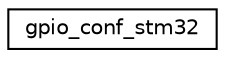 digraph "Graphical Class Hierarchy"
{
 // LATEX_PDF_SIZE
  edge [fontname="Helvetica",fontsize="10",labelfontname="Helvetica",labelfontsize="10"];
  node [fontname="Helvetica",fontsize="10",shape=record];
  rankdir="LR";
  Node0 [label="gpio_conf_stm32",height=0.2,width=0.4,color="black", fillcolor="white", style="filled",URL="$uniongpio__conf__stm32.html",tooltip="GPIO pin configuration for STM32 MCUs."];
}
